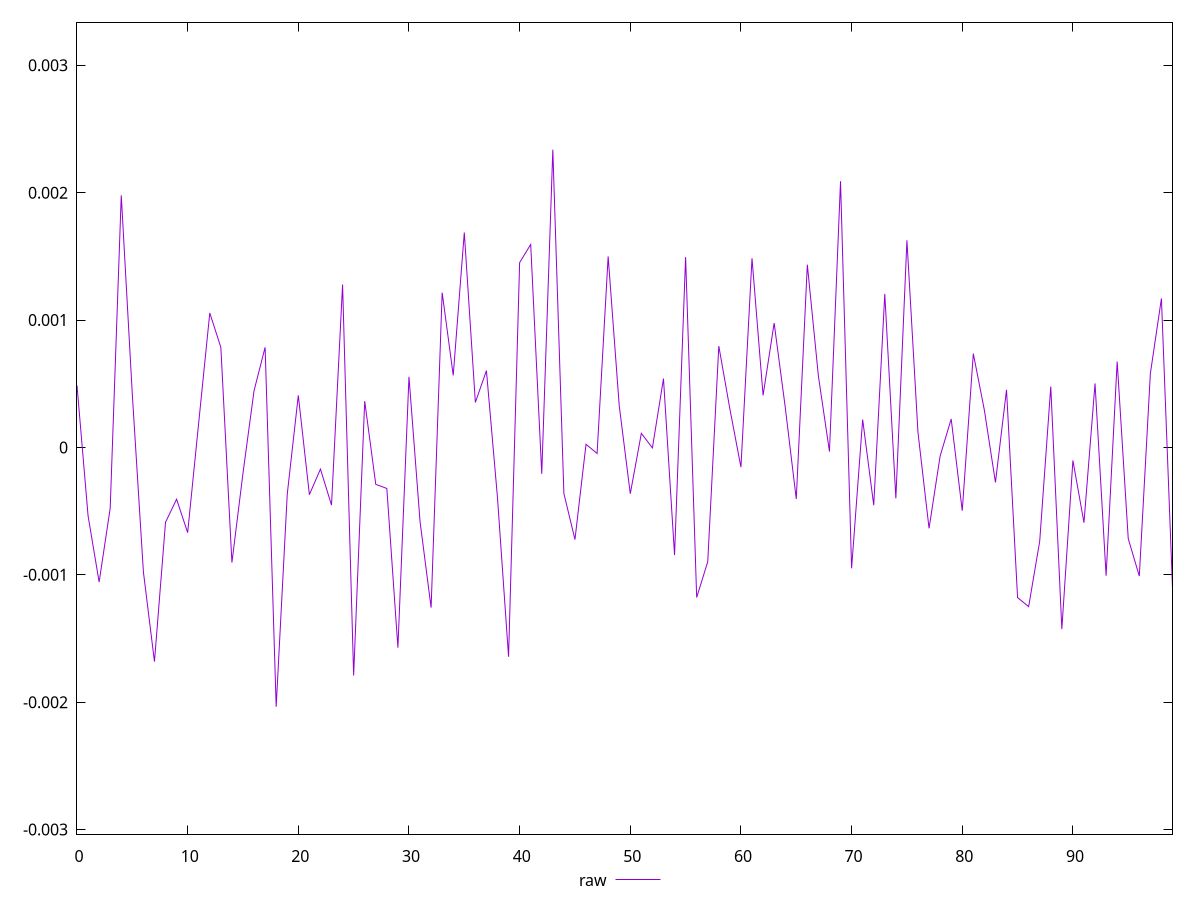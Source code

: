 reset

$raw <<EOF
0 0.00048708341024591024
1 -0.0005360617801874557
2 -0.0010565734216247686
3 -0.00047645598335870396
4 0.0019795741287501746
5 0.0004151503844617538
6 -0.0009761930632087751
7 -0.0016808913654783055
8 -0.0005870488559478976
9 -0.000406010999741494
10 -0.0006682763380085901
11 0.00019619102290243333
12 0.001056177281898132
13 0.0007859894480340712
14 -0.0009032432790922513
15 -0.00020163231845552794
16 0.0004461738728673831
17 0.0007863414671425533
18 -0.002035408783212598
19 -0.00036670889025107787
20 0.0004089089028763726
21 -0.00037033499039722863
22 -0.00016959582093946154
23 -0.0004525871961031754
24 0.0012794681537060366
25 -0.0017894607237263084
26 0.0003639226592782313
27 -0.0002895622576479698
28 -0.00032183309990743827
29 -0.001571699442116832
30 0.0005551185530274999
31 -0.0005806639189322406
32 -0.0012573534325136726
33 0.001215903416062787
34 0.0005659910808445898
35 0.0016879976275510323
36 0.00035388473764138786
37 0.0006035985752551863
38 -0.00039531217984586144
39 -0.0016430329699756593
40 0.0014515202648369718
41 0.0015940463561316836
42 -0.00020676936708920787
43 0.002338124990574144
44 -0.00036100476806435246
45 -0.0007226368580244841
46 0.000025109267791682993
47 -0.000046823870615079163
48 0.0014998803775912333
49 0.0003289502603617428
50 -0.00036287105938744626
51 0.00011086817300511465
52 -0.000003102911248140626
53 0.0005409350247879573
54 -0.000844180127356401
55 0.0014943778370615495
56 -0.00117760067757358
57 -0.0008971783940166988
58 0.0007961362368581568
59 0.00030258901036970767
60 -0.00015428370629206375
61 0.0014852129463117994
62 0.0004089820055943924
63 0.000977041488499355
64 0.000318949861911324
65 -0.0004044369823573235
66 0.0014352096827916932
67 0.0005611355875710143
68 -0.0000316248029826138
69 0.0020903955117660073
70 -0.0009484510589659162
71 0.00021934753693330869
72 -0.0004531512925634458
73 0.0012057248989429748
74 -0.0003995230785362
75 0.0016260952774399804
76 0.00011717063382569118
77 -0.0006348261828064707
78 -0.00006780075074481248
79 0.00022385459723827175
80 -0.000496216389799834
81 0.0007365966249397712
82 0.0002927373076825385
83 -0.00027434433281071143
84 0.00045247484916032476
85 -0.0011785539803337722
86 -0.0012494884583527355
87 -0.0007353831437703828
88 0.00047826763412860075
89 -0.00142599675975626
90 -0.00010160291861678935
91 -0.0005904573754717742
92 0.0005027857288396678
93 -0.001006668688767947
94 0.0006743864340278677
95 -0.0007155441499728804
96 -0.0010094579840871259
97 0.0005809699933654809
98 0.0011699904689941164
99 -0.001102250307445906
EOF

set key outside below
set xrange [0:99]
set yrange [-0.003035408783212598:0.003338124990574144]
set trange [-0.003035408783212598:0.003338124990574144]
set terminal svg size 640, 500 enhanced background rgb 'white'
set output "report_00019_2021-02-10T18-14-37.922Z//meta/pScore-difference/samples/pages+cached/raw/values.svg"

plot $raw title "raw" with line

reset
